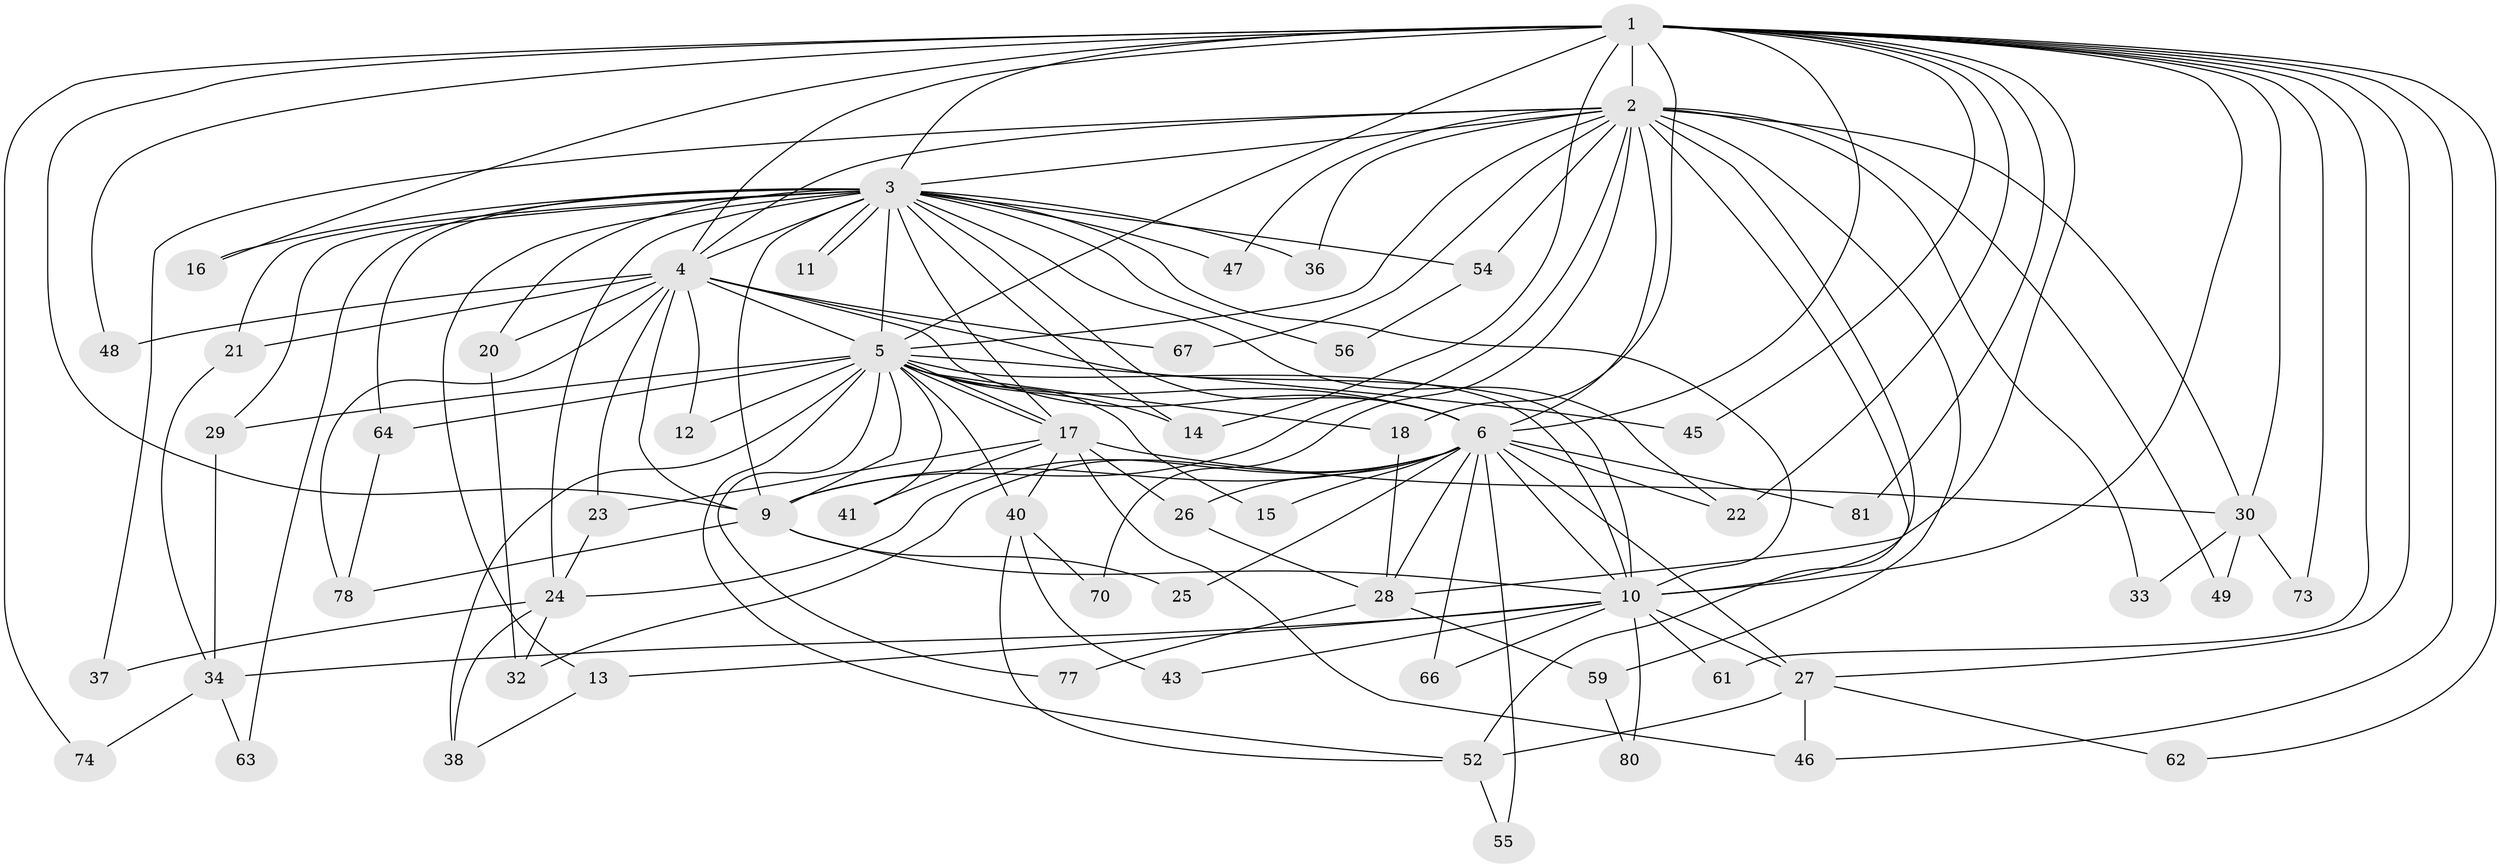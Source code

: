 // original degree distribution, {15: 0.011904761904761904, 11: 0.011904761904761904, 27: 0.011904761904761904, 17: 0.011904761904761904, 23: 0.011904761904761904, 22: 0.011904761904761904, 19: 0.011904761904761904, 20: 0.011904761904761904, 12: 0.011904761904761904, 16: 0.011904761904761904, 2: 0.5119047619047619, 4: 0.047619047619047616, 3: 0.23809523809523808, 8: 0.011904761904761904, 6: 0.047619047619047616, 5: 0.023809523809523808}
// Generated by graph-tools (version 1.1) at 2025/41/03/06/25 10:41:33]
// undirected, 59 vertices, 145 edges
graph export_dot {
graph [start="1"]
  node [color=gray90,style=filled];
  1 [super="+8"];
  2 [super="+7"];
  3 [super="+19"];
  4 [super="+71"];
  5 [super="+42"];
  6 [super="+39"];
  9;
  10 [super="+60"];
  11;
  12;
  13 [super="+69"];
  14;
  15;
  16 [super="+68"];
  17 [super="+35"];
  18;
  20 [super="+53"];
  21;
  22 [super="+84"];
  23;
  24 [super="+76"];
  25 [super="+44"];
  26 [super="+65"];
  27 [super="+72"];
  28 [super="+50"];
  29;
  30 [super="+31"];
  32;
  33;
  34 [super="+75"];
  36;
  37;
  38 [super="+83"];
  40 [super="+58"];
  41;
  43;
  45;
  46 [super="+51"];
  47;
  48;
  49;
  52 [super="+57"];
  54;
  55;
  56;
  59 [super="+79"];
  61;
  62;
  63;
  64;
  66;
  67;
  70;
  73;
  74;
  77;
  78 [super="+82"];
  80;
  81;
  1 -- 2 [weight=4];
  1 -- 3 [weight=2];
  1 -- 4 [weight=2];
  1 -- 5 [weight=2];
  1 -- 6 [weight=3];
  1 -- 9 [weight=2];
  1 -- 10 [weight=2];
  1 -- 16 [weight=2];
  1 -- 18;
  1 -- 45;
  1 -- 61;
  1 -- 73;
  1 -- 74;
  1 -- 14;
  1 -- 81;
  1 -- 27;
  1 -- 28;
  1 -- 30;
  1 -- 48;
  1 -- 62;
  1 -- 22;
  1 -- 46;
  2 -- 3 [weight=2];
  2 -- 4 [weight=2];
  2 -- 5 [weight=2];
  2 -- 6 [weight=2];
  2 -- 9 [weight=2];
  2 -- 10 [weight=2];
  2 -- 54;
  2 -- 67;
  2 -- 70;
  2 -- 33;
  2 -- 36;
  2 -- 37;
  2 -- 47;
  2 -- 49;
  2 -- 52;
  2 -- 59 [weight=2];
  2 -- 30;
  3 -- 4;
  3 -- 5 [weight=2];
  3 -- 6;
  3 -- 9;
  3 -- 10 [weight=2];
  3 -- 11;
  3 -- 11;
  3 -- 13;
  3 -- 14;
  3 -- 16;
  3 -- 20;
  3 -- 21;
  3 -- 22;
  3 -- 29;
  3 -- 36;
  3 -- 47;
  3 -- 54;
  3 -- 56;
  3 -- 63;
  3 -- 64;
  3 -- 24;
  3 -- 17;
  4 -- 5;
  4 -- 6;
  4 -- 9 [weight=2];
  4 -- 10;
  4 -- 12;
  4 -- 20;
  4 -- 21;
  4 -- 23;
  4 -- 48;
  4 -- 67;
  4 -- 78;
  5 -- 6;
  5 -- 9;
  5 -- 10;
  5 -- 12;
  5 -- 15;
  5 -- 17;
  5 -- 17;
  5 -- 18;
  5 -- 29;
  5 -- 38;
  5 -- 40;
  5 -- 41;
  5 -- 45;
  5 -- 77;
  5 -- 64;
  5 -- 14;
  5 -- 52;
  6 -- 9;
  6 -- 10;
  6 -- 15;
  6 -- 22;
  6 -- 24;
  6 -- 25 [weight=2];
  6 -- 26;
  6 -- 27;
  6 -- 28;
  6 -- 32;
  6 -- 55;
  6 -- 66;
  6 -- 81;
  9 -- 10;
  9 -- 25;
  9 -- 78;
  10 -- 13 [weight=2];
  10 -- 34;
  10 -- 43;
  10 -- 66;
  10 -- 80;
  10 -- 61;
  10 -- 27;
  13 -- 38;
  17 -- 23;
  17 -- 26;
  17 -- 30;
  17 -- 41;
  17 -- 46;
  17 -- 40;
  18 -- 28;
  20 -- 32;
  21 -- 34;
  23 -- 24;
  24 -- 32;
  24 -- 37;
  24 -- 38;
  26 -- 28;
  27 -- 46;
  27 -- 52;
  27 -- 62;
  28 -- 59;
  28 -- 77;
  29 -- 34;
  30 -- 33;
  30 -- 49;
  30 -- 73;
  34 -- 63;
  34 -- 74;
  40 -- 43;
  40 -- 52;
  40 -- 70;
  52 -- 55;
  54 -- 56;
  59 -- 80;
  64 -- 78;
}
